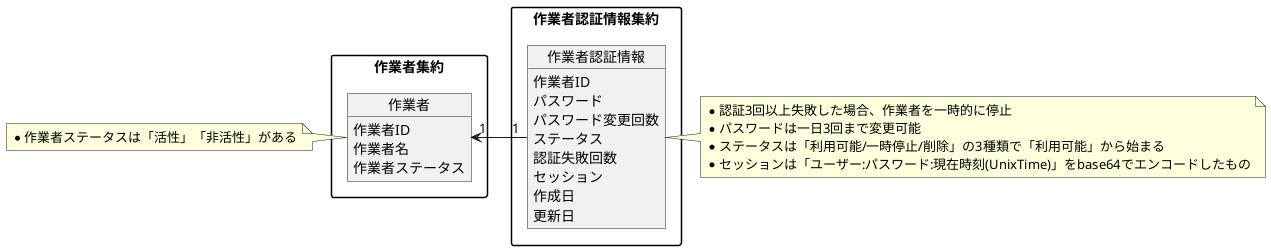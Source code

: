 @startuml NiziProject
skinparam PackageStyle rectangle

package 作業者集約 {
    object 作業者 {
        作業者ID
        作業者名
        作業者ステータス
    }
}

note left of 作業者
    * 作業者ステータスは「活性」「非活性」がある
end note

package 作業者認証情報集約 {
    object 作業者認証情報 {
        作業者ID
        パスワード
        パスワード変更回数
        ステータス
        認証失敗回数
        セッション
        作成日
        更新日
    }
}

note right of 作業者認証情報
    * 認証3回以上失敗した場合、作業者を一時的に停止
    * パスワードは一日3回まで変更可能
    * ステータスは「利用可能/一時停止/削除」の3種類で「利用可能」から始まる
    * セッションは「ユーザー:パスワード:現在時刻(UnixTime)」をbase64でエンコードしたもの
end note

作業者認証情報 "1" -right-> "1" 作業者
